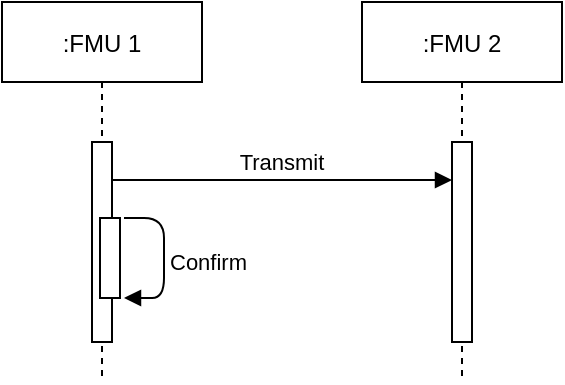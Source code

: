 <mxfile version="20.8.23" type="device"><diagram id="kgpKYQtTHZ0yAKxKKP6v" name="Page-1"><mxGraphModel dx="1376" dy="769" grid="1" gridSize="10" guides="1" tooltips="1" connect="1" arrows="1" fold="1" page="1" pageScale="1" pageWidth="850" pageHeight="1100" math="0" shadow="0"><root><mxCell id="0"/><mxCell id="1" parent="0"/><mxCell id="3nuBFxr9cyL0pnOWT2aG-1" value=":FMU 1" style="shape=umlLifeline;perimeter=lifelinePerimeter;container=1;collapsible=0;recursiveResize=0;rounded=0;shadow=0;strokeWidth=1;" parent="1" vertex="1"><mxGeometry x="120" y="80" width="100" height="190" as="geometry"/></mxCell><mxCell id="3nuBFxr9cyL0pnOWT2aG-2" value="" style="points=[];perimeter=orthogonalPerimeter;rounded=0;shadow=0;strokeWidth=1;" parent="3nuBFxr9cyL0pnOWT2aG-1" vertex="1"><mxGeometry x="45" y="70" width="10" height="100" as="geometry"/></mxCell><mxCell id="3nuBFxr9cyL0pnOWT2aG-4" value="" style="points=[];perimeter=orthogonalPerimeter;rounded=0;shadow=0;strokeWidth=1;" parent="3nuBFxr9cyL0pnOWT2aG-1" vertex="1"><mxGeometry x="49" y="108" width="10" height="40" as="geometry"/></mxCell><mxCell id="eGcspzg-jYoVY6njO30K-4" value="Confirm" style="verticalAlign=bottom;endArrow=block;shadow=0;strokeWidth=1;align=left;spacingRight=1;spacing=3;" parent="3nuBFxr9cyL0pnOWT2aG-1" edge="1"><mxGeometry x="0.3" relative="1" as="geometry"><mxPoint x="61" y="108" as="sourcePoint"/><mxPoint x="61" y="148" as="targetPoint"/><Array as="points"><mxPoint x="81" y="108"/><mxPoint x="81" y="148"/></Array><mxPoint as="offset"/></mxGeometry></mxCell><mxCell id="3nuBFxr9cyL0pnOWT2aG-5" value=":FMU 2" style="shape=umlLifeline;perimeter=lifelinePerimeter;container=1;collapsible=0;recursiveResize=0;rounded=0;shadow=0;strokeWidth=1;" parent="1" vertex="1"><mxGeometry x="300" y="80" width="100" height="190" as="geometry"/></mxCell><mxCell id="3nuBFxr9cyL0pnOWT2aG-6" value="" style="points=[];perimeter=orthogonalPerimeter;rounded=0;shadow=0;strokeWidth=1;" parent="3nuBFxr9cyL0pnOWT2aG-5" vertex="1"><mxGeometry x="45" y="70" width="10" height="100" as="geometry"/></mxCell><mxCell id="3nuBFxr9cyL0pnOWT2aG-8" value="Transmit" style="verticalAlign=bottom;endArrow=block;entryX=0;entryY=0;shadow=0;strokeWidth=1;" parent="1" edge="1"><mxGeometry relative="1" as="geometry"><mxPoint x="175" y="169" as="sourcePoint"/><mxPoint x="345" y="169" as="targetPoint"/></mxGeometry></mxCell></root></mxGraphModel></diagram></mxfile>
